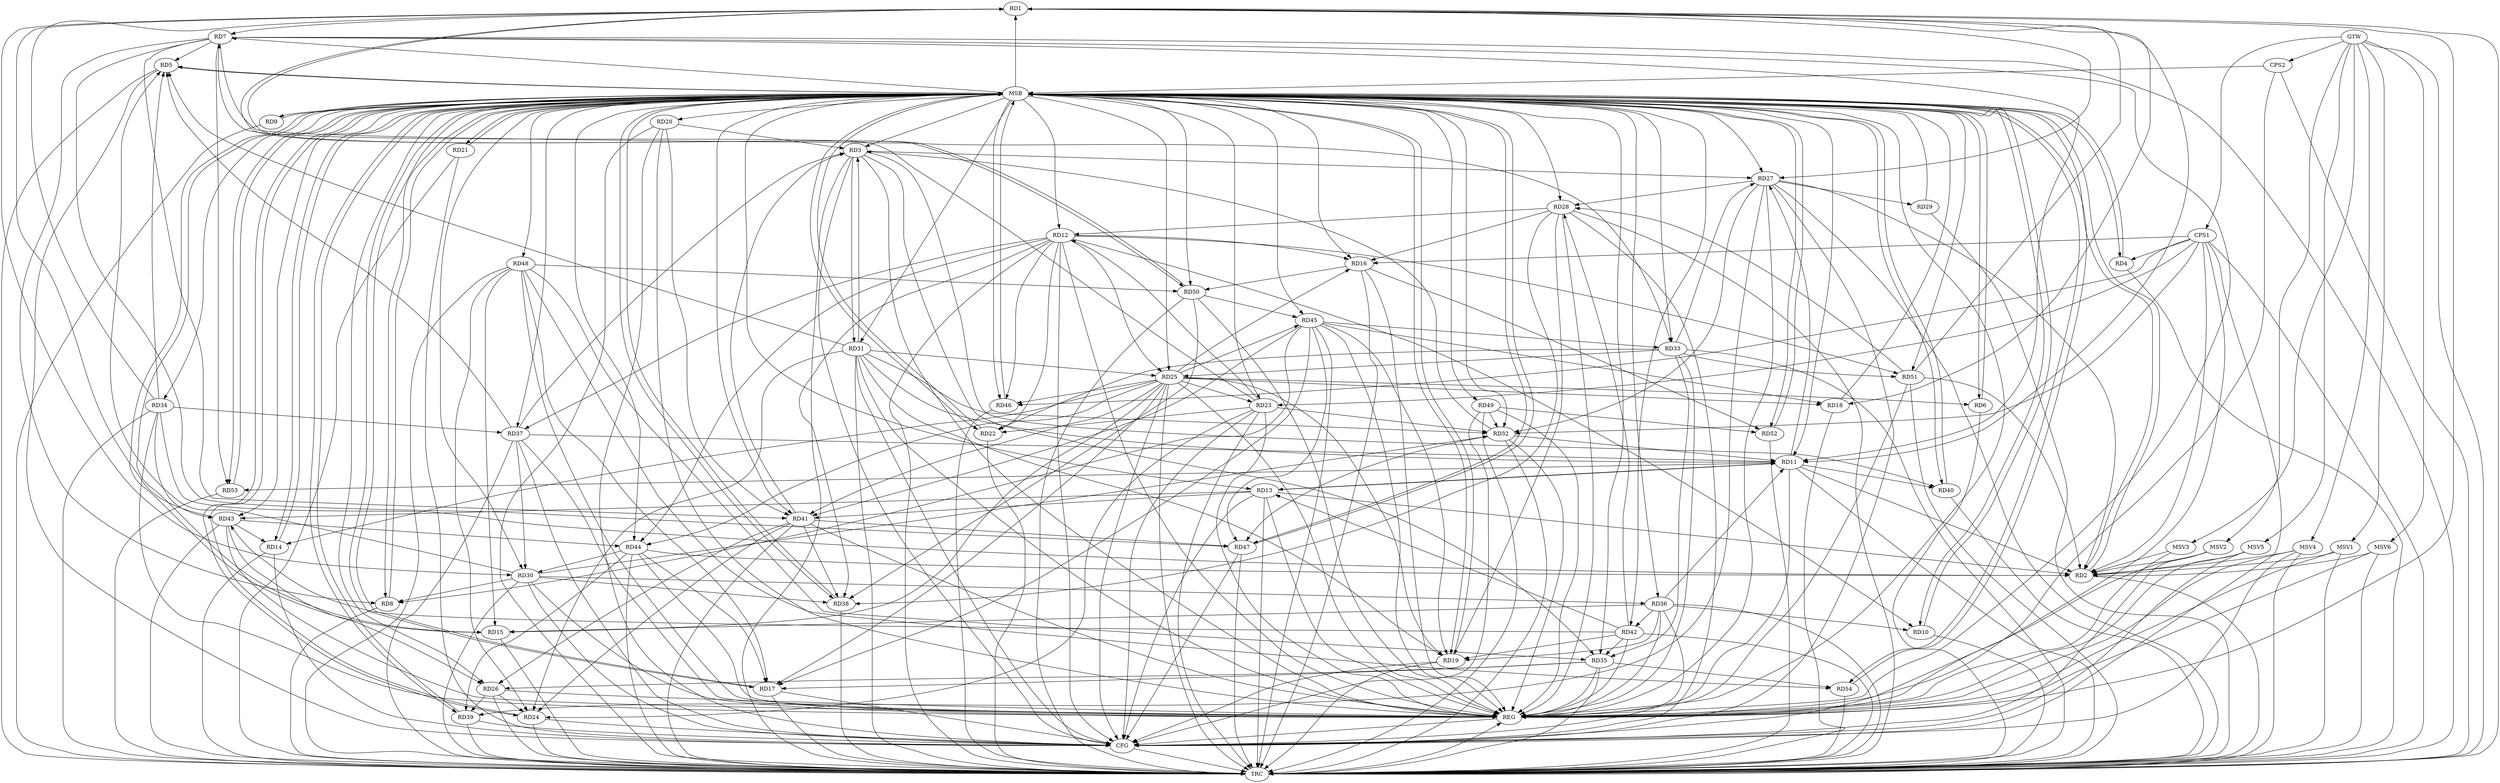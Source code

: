 strict digraph G {
  RD1 [ label="RD1" ];
  RD2 [ label="RD2" ];
  RD3 [ label="RD3" ];
  RD4 [ label="RD4" ];
  RD5 [ label="RD5" ];
  RD6 [ label="RD6" ];
  RD7 [ label="RD7" ];
  RD8 [ label="RD8" ];
  RD9 [ label="RD9" ];
  RD10 [ label="RD10" ];
  RD11 [ label="RD11" ];
  RD12 [ label="RD12" ];
  RD13 [ label="RD13" ];
  RD14 [ label="RD14" ];
  RD15 [ label="RD15" ];
  RD16 [ label="RD16" ];
  RD17 [ label="RD17" ];
  RD18 [ label="RD18" ];
  RD19 [ label="RD19" ];
  RD20 [ label="RD20" ];
  RD21 [ label="RD21" ];
  RD22 [ label="RD22" ];
  RD23 [ label="RD23" ];
  RD24 [ label="RD24" ];
  RD25 [ label="RD25" ];
  RD26 [ label="RD26" ];
  RD27 [ label="RD27" ];
  RD28 [ label="RD28" ];
  RD29 [ label="RD29" ];
  RD30 [ label="RD30" ];
  RD31 [ label="RD31" ];
  RD32 [ label="RD32" ];
  RD33 [ label="RD33" ];
  RD34 [ label="RD34" ];
  RD35 [ label="RD35" ];
  RD36 [ label="RD36" ];
  RD37 [ label="RD37" ];
  RD38 [ label="RD38" ];
  RD39 [ label="RD39" ];
  RD40 [ label="RD40" ];
  RD41 [ label="RD41" ];
  RD42 [ label="RD42" ];
  RD43 [ label="RD43" ];
  RD44 [ label="RD44" ];
  RD45 [ label="RD45" ];
  RD46 [ label="RD46" ];
  RD47 [ label="RD47" ];
  RD48 [ label="RD48" ];
  RD49 [ label="RD49" ];
  RD50 [ label="RD50" ];
  RD51 [ label="RD51" ];
  RD52 [ label="RD52" ];
  RD53 [ label="RD53" ];
  RD54 [ label="RD54" ];
  CPS1 [ label="CPS1" ];
  CPS2 [ label="CPS2" ];
  GTW [ label="GTW" ];
  REG [ label="REG" ];
  MSB [ label="MSB" ];
  CFG [ label="CFG" ];
  TRC [ label="TRC" ];
  MSV1 [ label="MSV1" ];
  MSV2 [ label="MSV2" ];
  MSV3 [ label="MSV3" ];
  MSV4 [ label="MSV4" ];
  MSV5 [ label="MSV5" ];
  MSV6 [ label="MSV6" ];
  RD1 -> RD7;
  RD1 -> RD11;
  RD1 -> RD18;
  RD1 -> RD27;
  RD1 -> RD30;
  RD34 -> RD1;
  RD43 -> RD1;
  RD1 -> RD50;
  RD50 -> RD1;
  RD51 -> RD1;
  RD11 -> RD2;
  RD13 -> RD2;
  RD27 -> RD2;
  RD34 -> RD2;
  RD44 -> RD2;
  RD51 -> RD2;
  RD20 -> RD3;
  RD3 -> RD27;
  RD3 -> RD31;
  RD31 -> RD3;
  RD32 -> RD3;
  RD3 -> RD35;
  RD37 -> RD3;
  RD3 -> RD40;
  RD41 -> RD3;
  RD7 -> RD5;
  RD30 -> RD5;
  RD31 -> RD5;
  RD34 -> RD5;
  RD37 -> RD5;
  RD25 -> RD6;
  RD7 -> RD8;
  RD7 -> RD11;
  RD23 -> RD7;
  RD7 -> RD33;
  RD7 -> RD41;
  RD7 -> RD47;
  RD7 -> RD53;
  RD30 -> RD8;
  RD45 -> RD8;
  RD12 -> RD10;
  RD36 -> RD10;
  RD11 -> RD13;
  RD13 -> RD11;
  RD11 -> RD27;
  RD31 -> RD11;
  RD32 -> RD11;
  RD36 -> RD11;
  RD37 -> RD11;
  RD11 -> RD40;
  RD11 -> RD53;
  RD12 -> RD16;
  RD12 -> RD22;
  RD23 -> RD12;
  RD12 -> RD25;
  RD28 -> RD12;
  RD12 -> RD37;
  RD12 -> RD38;
  RD12 -> RD44;
  RD12 -> RD46;
  RD12 -> RD51;
  RD13 -> RD41;
  RD42 -> RD13;
  RD13 -> RD43;
  RD25 -> RD14;
  RD43 -> RD14;
  RD25 -> RD15;
  RD36 -> RD15;
  RD48 -> RD15;
  RD25 -> RD16;
  RD28 -> RD16;
  RD16 -> RD50;
  RD16 -> RD52;
  RD25 -> RD17;
  RD35 -> RD17;
  RD44 -> RD17;
  RD45 -> RD17;
  RD48 -> RD17;
  RD25 -> RD18;
  RD45 -> RD18;
  RD25 -> RD19;
  RD28 -> RD19;
  RD31 -> RD19;
  RD36 -> RD19;
  RD42 -> RD19;
  RD45 -> RD19;
  RD20 -> RD41;
  RD23 -> RD22;
  RD33 -> RD22;
  RD23 -> RD24;
  RD25 -> RD23;
  RD23 -> RD32;
  RD26 -> RD24;
  RD31 -> RD24;
  RD41 -> RD24;
  RD48 -> RD24;
  RD31 -> RD25;
  RD33 -> RD25;
  RD25 -> RD41;
  RD25 -> RD44;
  RD25 -> RD45;
  RD25 -> RD46;
  RD35 -> RD26;
  RD26 -> RD39;
  RD41 -> RD26;
  RD43 -> RD26;
  RD27 -> RD28;
  RD27 -> RD29;
  RD27 -> RD32;
  RD33 -> RD27;
  RD27 -> RD39;
  RD28 -> RD38;
  RD42 -> RD28;
  RD51 -> RD28;
  RD30 -> RD32;
  RD30 -> RD36;
  RD37 -> RD30;
  RD30 -> RD38;
  RD44 -> RD30;
  RD31 -> RD32;
  RD32 -> RD47;
  RD49 -> RD32;
  RD33 -> RD35;
  RD45 -> RD33;
  RD33 -> RD51;
  RD34 -> RD37;
  RD34 -> RD43;
  RD42 -> RD35;
  RD48 -> RD35;
  RD35 -> RD54;
  RD36 -> RD42;
  RD41 -> RD38;
  RD50 -> RD38;
  RD44 -> RD39;
  RD45 -> RD41;
  RD41 -> RD47;
  RD42 -> RD43;
  RD43 -> RD44;
  RD45 -> RD47;
  RD50 -> RD45;
  RD48 -> RD50;
  RD48 -> RD54;
  RD49 -> RD52;
  CPS1 -> RD32;
  CPS1 -> RD4;
  CPS1 -> RD2;
  CPS1 -> RD23;
  CPS1 -> RD16;
  CPS1 -> RD46;
  GTW -> CPS1;
  GTW -> CPS2;
  RD1 -> REG;
  RD3 -> REG;
  RD7 -> REG;
  RD11 -> REG;
  RD12 -> REG;
  RD13 -> REG;
  RD16 -> REG;
  RD20 -> REG;
  RD23 -> REG;
  RD25 -> REG;
  RD26 -> REG;
  RD27 -> REG;
  RD28 -> REG;
  RD30 -> REG;
  RD31 -> REG;
  RD32 -> REG;
  RD33 -> REG;
  RD34 -> REG;
  RD35 -> REG;
  RD36 -> REG;
  RD37 -> REG;
  RD41 -> REG;
  RD42 -> REG;
  RD43 -> REG;
  RD44 -> REG;
  RD45 -> REG;
  RD48 -> REG;
  RD49 -> REG;
  RD50 -> REG;
  RD51 -> REG;
  CPS1 -> REG;
  RD2 -> MSB;
  MSB -> RD20;
  MSB -> RD27;
  MSB -> RD32;
  MSB -> RD39;
  MSB -> RD44;
  MSB -> REG;
  RD4 -> MSB;
  MSB -> RD6;
  MSB -> RD9;
  MSB -> RD11;
  MSB -> RD12;
  MSB -> RD15;
  MSB -> RD17;
  MSB -> RD31;
  MSB -> RD40;
  RD5 -> MSB;
  MSB -> RD3;
  MSB -> RD34;
  MSB -> RD35;
  MSB -> RD43;
  RD6 -> MSB;
  MSB -> RD28;
  RD8 -> MSB;
  MSB -> RD33;
  MSB -> RD37;
  MSB -> RD42;
  MSB -> RD51;
  RD9 -> MSB;
  MSB -> RD8;
  MSB -> RD30;
  MSB -> RD38;
  MSB -> RD54;
  RD10 -> MSB;
  MSB -> RD1;
  MSB -> RD4;
  RD14 -> MSB;
  MSB -> RD22;
  MSB -> RD41;
  MSB -> RD48;
  RD15 -> MSB;
  MSB -> RD7;
  MSB -> RD26;
  MSB -> RD46;
  RD17 -> MSB;
  MSB -> RD50;
  RD18 -> MSB;
  MSB -> RD10;
  MSB -> RD25;
  MSB -> RD53;
  RD19 -> MSB;
  MSB -> RD2;
  MSB -> RD14;
  MSB -> RD49;
  RD21 -> MSB;
  MSB -> RD13;
  RD22 -> MSB;
  MSB -> RD23;
  MSB -> RD52;
  RD24 -> MSB;
  RD29 -> MSB;
  RD38 -> MSB;
  MSB -> RD16;
  MSB -> RD21;
  RD39 -> MSB;
  RD40 -> MSB;
  MSB -> RD19;
  MSB -> RD45;
  RD46 -> MSB;
  MSB -> RD5;
  MSB -> RD47;
  RD47 -> MSB;
  MSB -> RD24;
  RD52 -> MSB;
  MSB -> RD36;
  RD53 -> MSB;
  RD54 -> MSB;
  CPS2 -> MSB;
  RD13 -> CFG;
  RD3 -> CFG;
  RD27 -> CFG;
  RD14 -> CFG;
  CPS1 -> CFG;
  RD21 -> CFG;
  RD12 -> CFG;
  RD31 -> CFG;
  RD39 -> CFG;
  RD30 -> CFG;
  RD20 -> CFG;
  RD24 -> CFG;
  RD37 -> CFG;
  RD17 -> CFG;
  RD5 -> CFG;
  RD23 -> CFG;
  CPS2 -> CFG;
  RD25 -> CFG;
  RD36 -> CFG;
  RD28 -> CFG;
  RD47 -> CFG;
  RD19 -> CFG;
  RD49 -> CFG;
  REG -> CFG;
  RD1 -> TRC;
  RD2 -> TRC;
  RD3 -> TRC;
  RD4 -> TRC;
  RD5 -> TRC;
  RD6 -> TRC;
  RD7 -> TRC;
  RD8 -> TRC;
  RD9 -> TRC;
  RD10 -> TRC;
  RD11 -> TRC;
  RD12 -> TRC;
  RD13 -> TRC;
  RD14 -> TRC;
  RD15 -> TRC;
  RD16 -> TRC;
  RD17 -> TRC;
  RD18 -> TRC;
  RD19 -> TRC;
  RD20 -> TRC;
  RD21 -> TRC;
  RD22 -> TRC;
  RD23 -> TRC;
  RD24 -> TRC;
  RD25 -> TRC;
  RD26 -> TRC;
  RD27 -> TRC;
  RD28 -> TRC;
  RD29 -> TRC;
  RD30 -> TRC;
  RD31 -> TRC;
  RD32 -> TRC;
  RD33 -> TRC;
  RD34 -> TRC;
  RD35 -> TRC;
  RD36 -> TRC;
  RD37 -> TRC;
  RD38 -> TRC;
  RD39 -> TRC;
  RD40 -> TRC;
  RD41 -> TRC;
  RD42 -> TRC;
  RD43 -> TRC;
  RD44 -> TRC;
  RD45 -> TRC;
  RD46 -> TRC;
  RD47 -> TRC;
  RD48 -> TRC;
  RD49 -> TRC;
  RD50 -> TRC;
  RD51 -> TRC;
  RD52 -> TRC;
  RD53 -> TRC;
  RD54 -> TRC;
  CPS1 -> TRC;
  CPS2 -> TRC;
  GTW -> TRC;
  CFG -> TRC;
  TRC -> REG;
  MSV1 -> RD2;
  MSV2 -> RD2;
  MSV3 -> RD2;
  MSV4 -> RD2;
  MSV5 -> RD2;
  MSV6 -> RD2;
  GTW -> MSV1;
  MSV1 -> REG;
  MSV1 -> TRC;
  GTW -> MSV2;
  MSV2 -> REG;
  MSV2 -> CFG;
  GTW -> MSV3;
  MSV3 -> REG;
  GTW -> MSV4;
  MSV4 -> REG;
  MSV4 -> TRC;
  MSV4 -> CFG;
  GTW -> MSV5;
  MSV5 -> REG;
  MSV5 -> CFG;
  GTW -> MSV6;
  MSV6 -> REG;
  MSV6 -> TRC;
}
